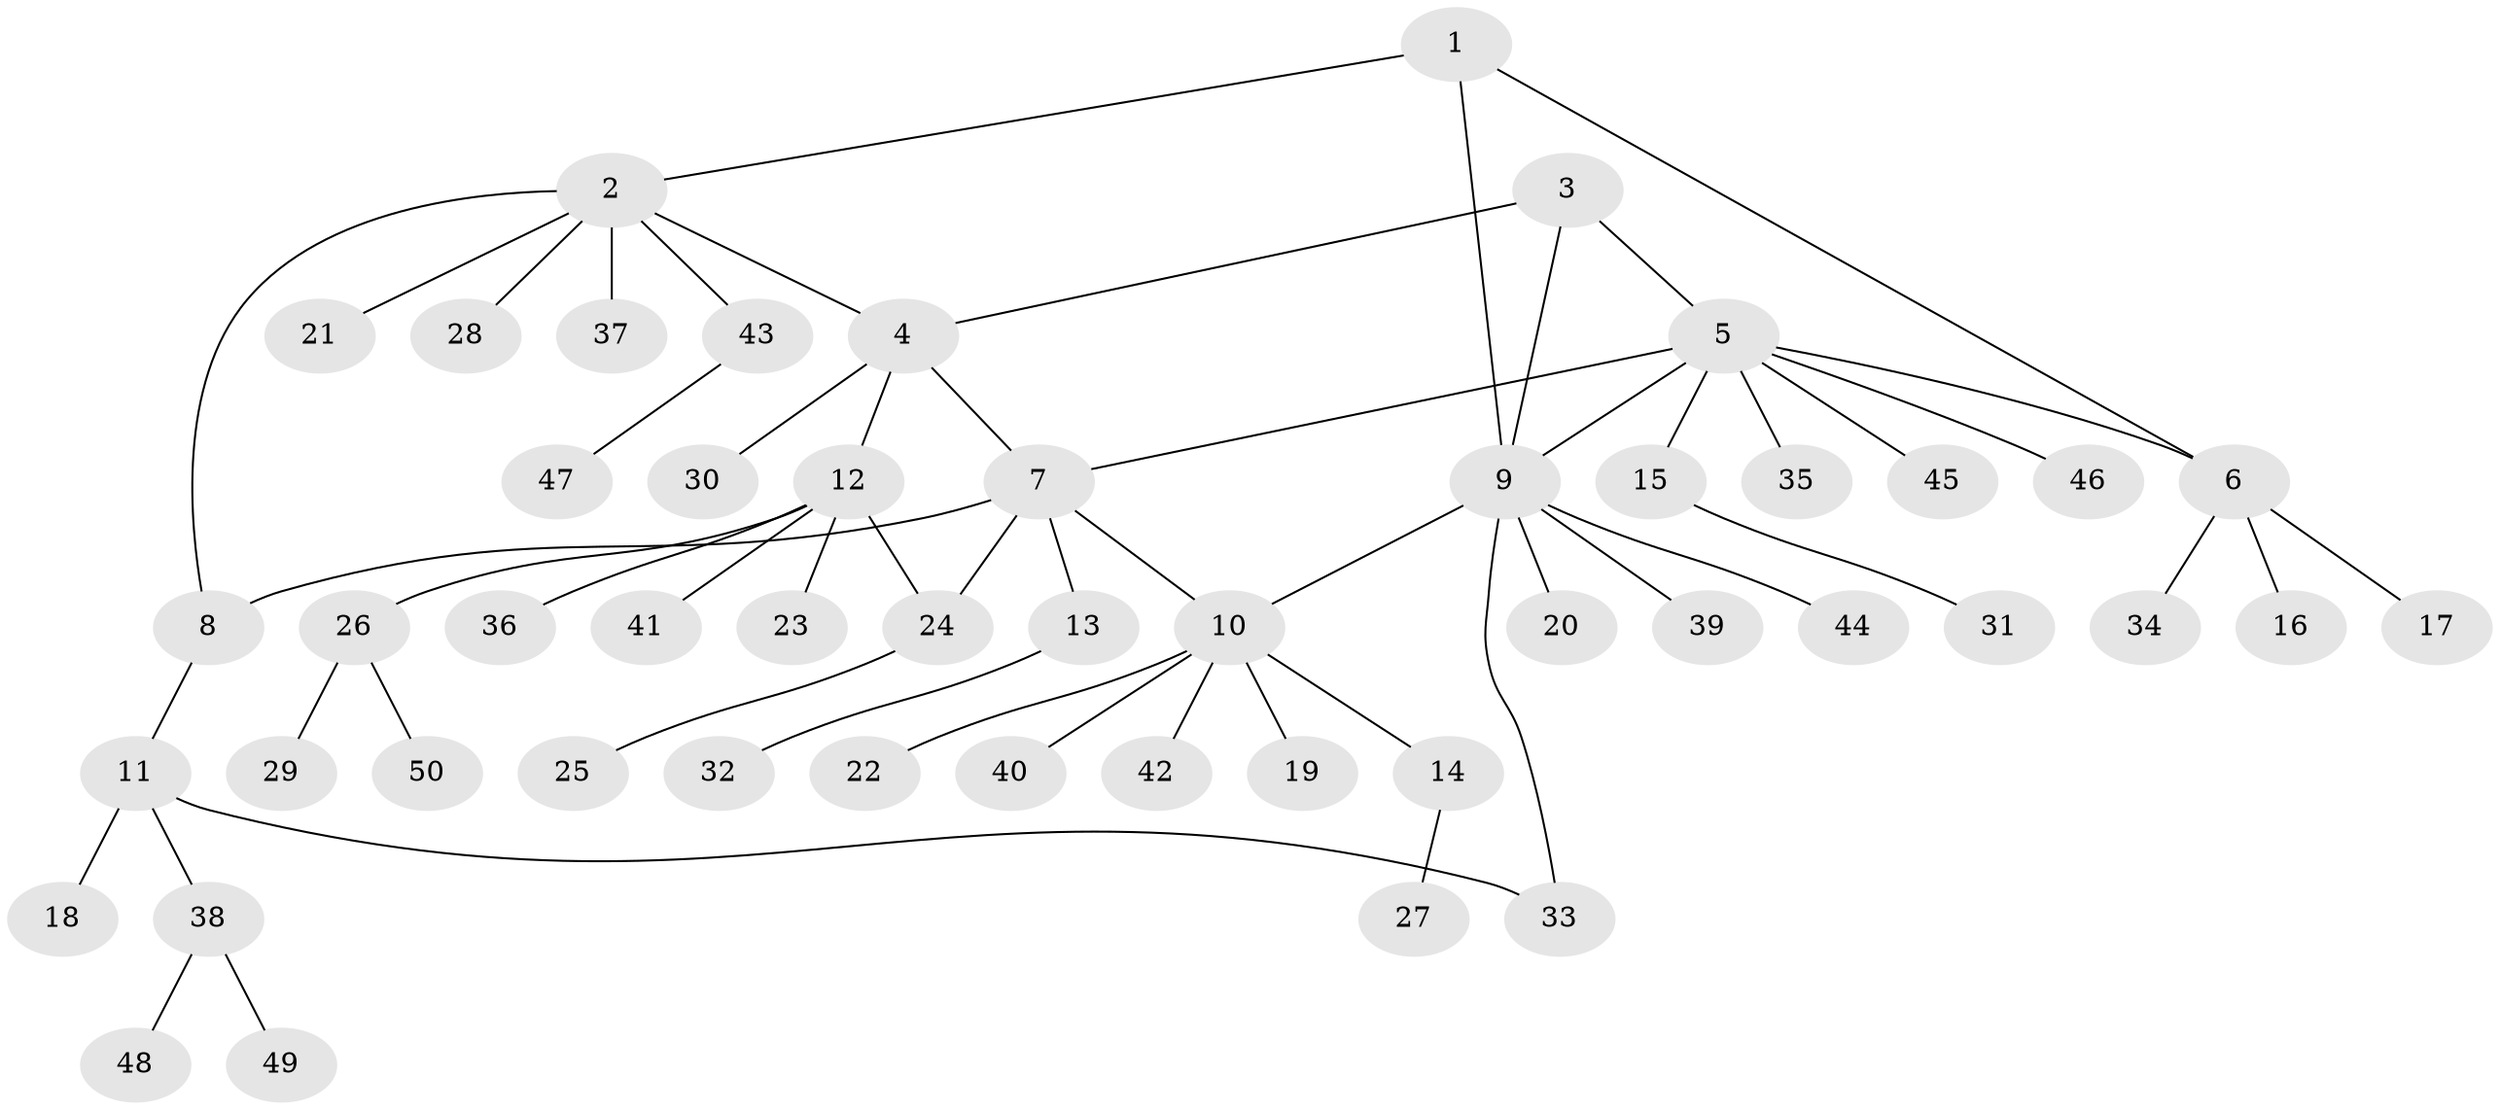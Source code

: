 // coarse degree distribution, {7: 0.06666666666666667, 4: 0.06666666666666667, 3: 0.13333333333333333, 9: 0.06666666666666667, 2: 0.13333333333333333, 1: 0.5333333333333333}
// Generated by graph-tools (version 1.1) at 2025/19/03/04/25 18:19:31]
// undirected, 50 vertices, 57 edges
graph export_dot {
graph [start="1"]
  node [color=gray90,style=filled];
  1;
  2;
  3;
  4;
  5;
  6;
  7;
  8;
  9;
  10;
  11;
  12;
  13;
  14;
  15;
  16;
  17;
  18;
  19;
  20;
  21;
  22;
  23;
  24;
  25;
  26;
  27;
  28;
  29;
  30;
  31;
  32;
  33;
  34;
  35;
  36;
  37;
  38;
  39;
  40;
  41;
  42;
  43;
  44;
  45;
  46;
  47;
  48;
  49;
  50;
  1 -- 2;
  1 -- 6;
  1 -- 9;
  2 -- 4;
  2 -- 8;
  2 -- 21;
  2 -- 28;
  2 -- 37;
  2 -- 43;
  3 -- 4;
  3 -- 5;
  3 -- 9;
  4 -- 7;
  4 -- 12;
  4 -- 30;
  5 -- 6;
  5 -- 7;
  5 -- 9;
  5 -- 15;
  5 -- 35;
  5 -- 45;
  5 -- 46;
  6 -- 16;
  6 -- 17;
  6 -- 34;
  7 -- 8;
  7 -- 10;
  7 -- 13;
  7 -- 24;
  8 -- 11;
  9 -- 10;
  9 -- 20;
  9 -- 33;
  9 -- 39;
  9 -- 44;
  10 -- 14;
  10 -- 19;
  10 -- 22;
  10 -- 40;
  10 -- 42;
  11 -- 18;
  11 -- 33;
  11 -- 38;
  12 -- 23;
  12 -- 24;
  12 -- 26;
  12 -- 36;
  12 -- 41;
  13 -- 32;
  14 -- 27;
  15 -- 31;
  24 -- 25;
  26 -- 29;
  26 -- 50;
  38 -- 48;
  38 -- 49;
  43 -- 47;
}
